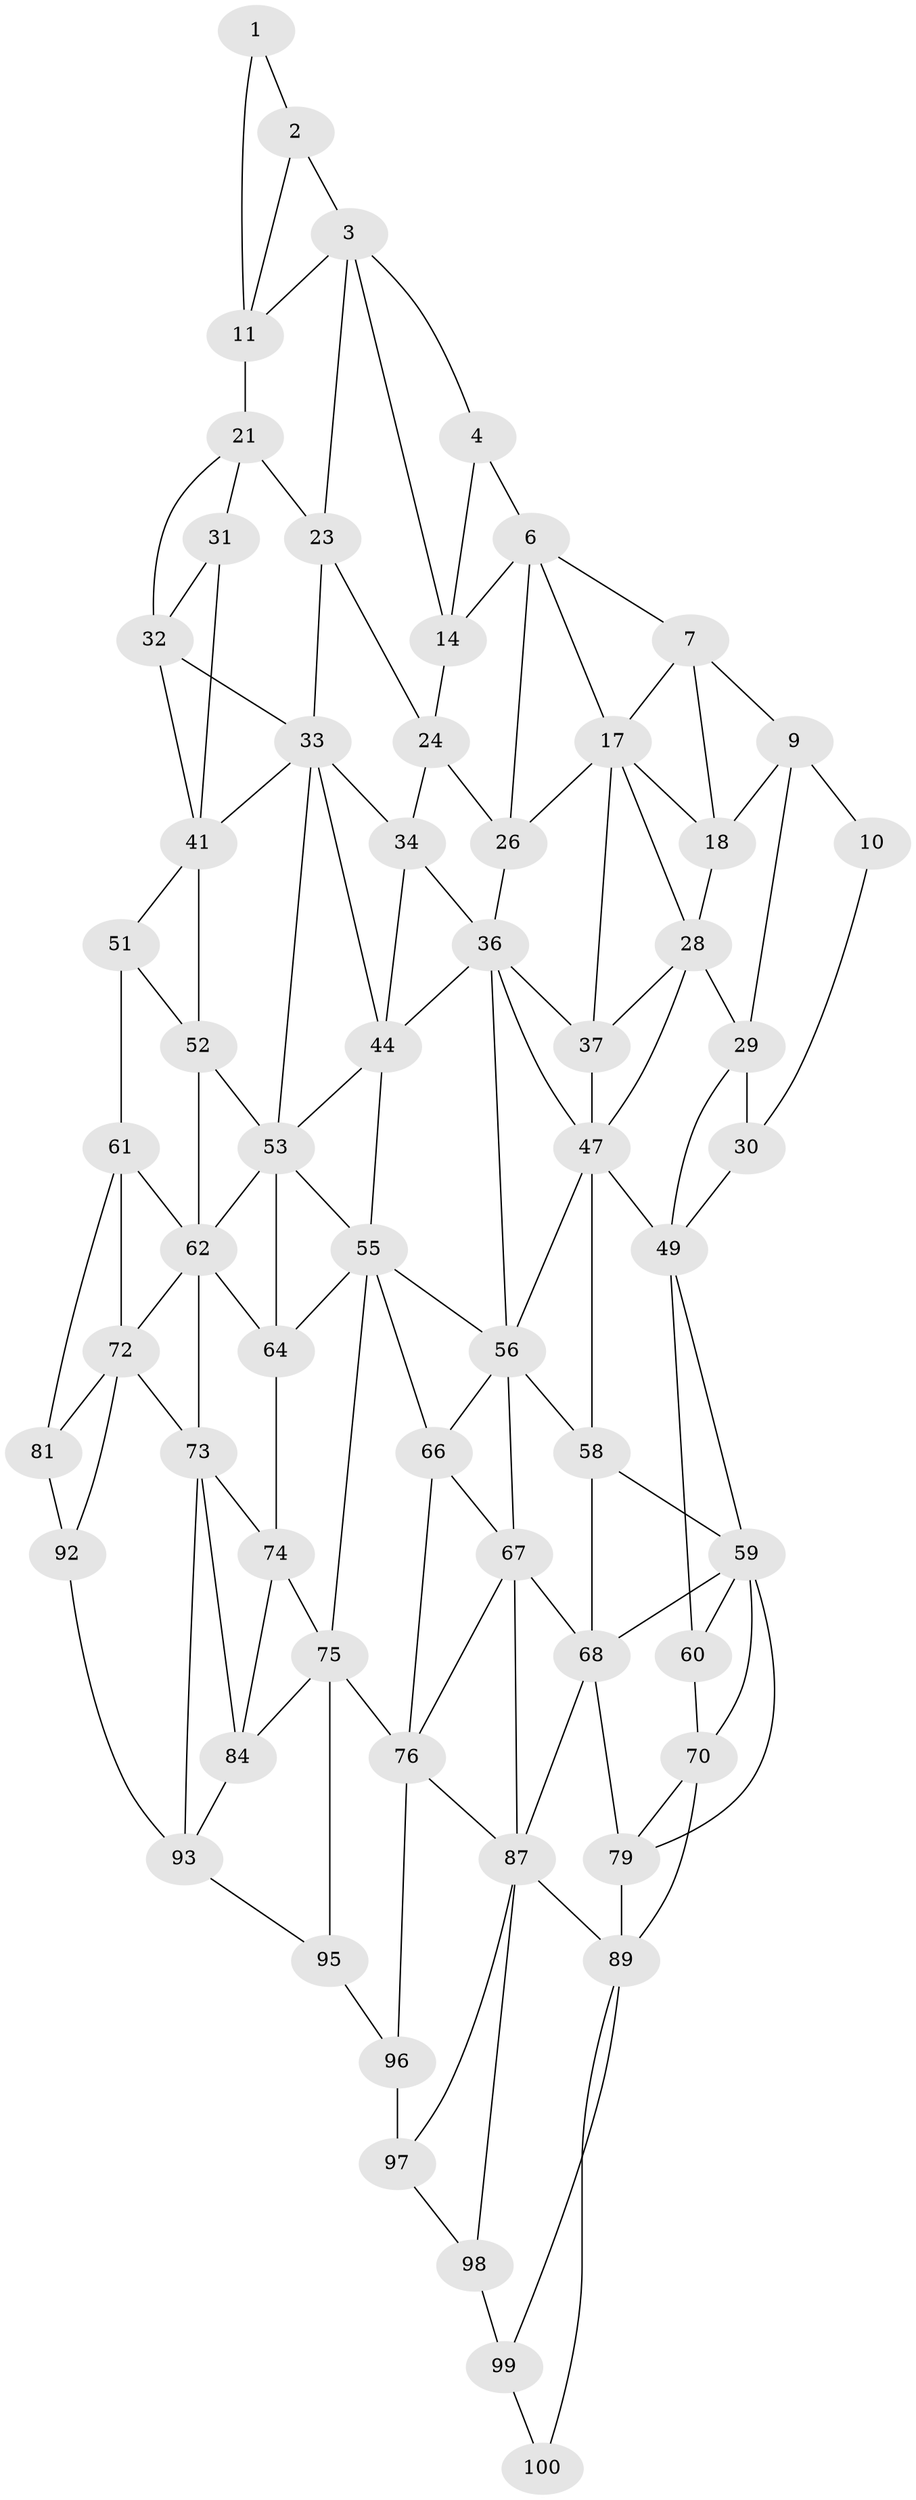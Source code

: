 // original degree distribution, {2: 0.04, 3: 0.32, 4: 0.64}
// Generated by graph-tools (version 1.1) at 2025/11/02/21/25 10:11:12]
// undirected, 62 vertices, 131 edges
graph export_dot {
graph [start="1"]
  node [color=gray90,style=filled];
  1;
  2;
  3 [super="+13"];
  4 [super="+5"];
  6 [super="+16"];
  7 [super="+8"];
  9 [super="+19"];
  10 [super="+20"];
  11 [super="+12"];
  14 [super="+15"];
  17 [super="+27"];
  18;
  21 [super="+22"];
  23;
  24 [super="+25"];
  26;
  28 [super="+38"];
  29 [super="+39"];
  30 [super="+40"];
  31;
  32;
  33 [super="+43"];
  34 [super="+35"];
  36 [super="+46"];
  37;
  41 [super="+42"];
  44 [super="+45"];
  47 [super="+48"];
  49 [super="+50"];
  51;
  52;
  53 [super="+54"];
  55 [super="+65"];
  56 [super="+57"];
  58;
  59 [super="+69"];
  60;
  61 [super="+71"];
  62 [super="+63"];
  64;
  66;
  67 [super="+77"];
  68 [super="+78"];
  70 [super="+80"];
  72 [super="+82"];
  73 [super="+83"];
  74;
  75 [super="+85"];
  76 [super="+86"];
  79;
  81 [super="+91"];
  84;
  87 [super="+88"];
  89 [super="+90"];
  92;
  93 [super="+94"];
  95;
  96;
  97;
  98;
  99;
  100;
  1 -- 11;
  1 -- 2;
  2 -- 3;
  2 -- 11;
  3 -- 4;
  3 -- 11;
  3 -- 14;
  3 -- 23;
  4 -- 14 [weight=2];
  4 -- 6;
  6 -- 7;
  6 -- 17;
  6 -- 26;
  6 -- 14;
  7 -- 17;
  7 -- 9;
  7 -- 18;
  9 -- 10 [weight=2];
  9 -- 18;
  9 -- 29;
  10 -- 30;
  11 -- 21 [weight=2];
  14 -- 24 [weight=2];
  17 -- 18;
  17 -- 26;
  17 -- 28;
  17 -- 37;
  18 -- 28;
  21 -- 31;
  21 -- 32;
  21 -- 23;
  23 -- 33;
  23 -- 24;
  24 -- 34 [weight=2];
  24 -- 26;
  26 -- 36;
  28 -- 29 [weight=2];
  28 -- 37;
  28 -- 47;
  29 -- 30 [weight=2];
  29 -- 49;
  30 -- 49;
  31 -- 41;
  31 -- 32;
  32 -- 33;
  32 -- 41;
  33 -- 34;
  33 -- 44;
  33 -- 53;
  33 -- 41;
  34 -- 44 [weight=2];
  34 -- 36;
  36 -- 37;
  36 -- 56;
  36 -- 44;
  36 -- 47;
  37 -- 47;
  41 -- 51;
  41 -- 52;
  44 -- 55;
  44 -- 53;
  47 -- 49;
  47 -- 58;
  47 -- 56;
  49 -- 59;
  49 -- 60;
  51 -- 61;
  51 -- 52;
  52 -- 62;
  52 -- 53;
  53 -- 62;
  53 -- 64;
  53 -- 55;
  55 -- 56;
  55 -- 64;
  55 -- 66;
  55 -- 75;
  56 -- 66;
  56 -- 58;
  56 -- 67;
  58 -- 68;
  58 -- 59;
  59 -- 60;
  59 -- 68;
  59 -- 70;
  59 -- 79;
  60 -- 70;
  61 -- 62;
  61 -- 72;
  61 -- 81;
  62 -- 72;
  62 -- 64;
  62 -- 73;
  64 -- 74;
  66 -- 76;
  66 -- 67;
  67 -- 68 [weight=2];
  67 -- 76;
  67 -- 87;
  68 -- 79;
  68 -- 87;
  70 -- 89;
  70 -- 79;
  72 -- 73 [weight=2];
  72 -- 81;
  72 -- 92;
  73 -- 74;
  73 -- 84;
  73 -- 93;
  74 -- 84;
  74 -- 75;
  75 -- 76 [weight=2];
  75 -- 84;
  75 -- 95;
  76 -- 96;
  76 -- 87;
  79 -- 89;
  81 -- 92;
  84 -- 93;
  87 -- 97;
  87 -- 89;
  87 -- 98;
  89 -- 99;
  89 -- 100;
  92 -- 93;
  93 -- 95;
  95 -- 96;
  96 -- 97;
  97 -- 98;
  98 -- 99;
  99 -- 100;
}
